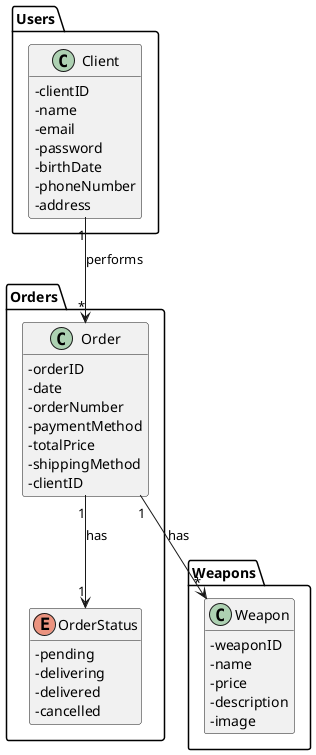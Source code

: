 @startuml
'https://plantuml.com/class-diagram
hide methods
skinparam classAttributeIconSize 0

package Users {
class Client {
-clientID
-name
-email
-password
-birthDate
-phoneNumber
-address
}
}

package Orders {
class Order {
-orderID
-date
-orderNumber
-paymentMethod
-totalPrice
-shippingMethod
-clientID
}
enum OrderStatus {
-pending
-delivering
-delivered
-cancelled
}
}

package Weapons {
class Weapon {
-weaponID
-name
-price
-description
-image
}
}

Client "1"-->"*" Order : performs
Order "1"-->"*" Weapon : has
Order "1" --> "1" OrderStatus: has

@enduml